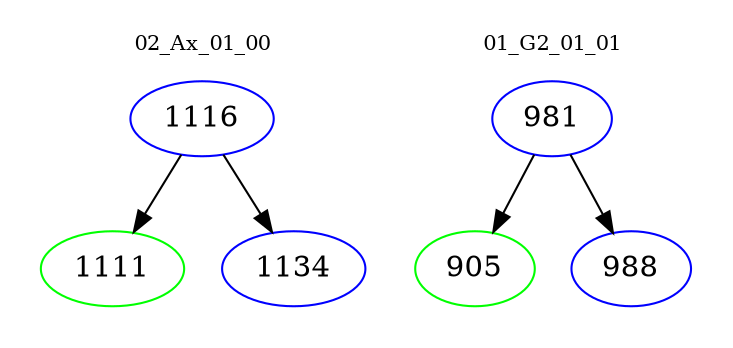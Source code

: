 digraph{
subgraph cluster_0 {
color = white
label = "02_Ax_01_00";
fontsize=10;
T0_1116 [label="1116", color="blue"]
T0_1116 -> T0_1111 [color="black"]
T0_1111 [label="1111", color="green"]
T0_1116 -> T0_1134 [color="black"]
T0_1134 [label="1134", color="blue"]
}
subgraph cluster_1 {
color = white
label = "01_G2_01_01";
fontsize=10;
T1_981 [label="981", color="blue"]
T1_981 -> T1_905 [color="black"]
T1_905 [label="905", color="green"]
T1_981 -> T1_988 [color="black"]
T1_988 [label="988", color="blue"]
}
}
